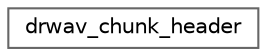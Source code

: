 digraph "Graphical Class Hierarchy"
{
 // LATEX_PDF_SIZE
  bgcolor="transparent";
  edge [fontname=Helvetica,fontsize=10,labelfontname=Helvetica,labelfontsize=10];
  node [fontname=Helvetica,fontsize=10,shape=box,height=0.2,width=0.4];
  rankdir="LR";
  Node0 [id="Node000000",label="drwav_chunk_header",height=0.2,width=0.4,color="grey40", fillcolor="white", style="filled",URL="$structdrwav__chunk__header.html",tooltip=" "];
}
